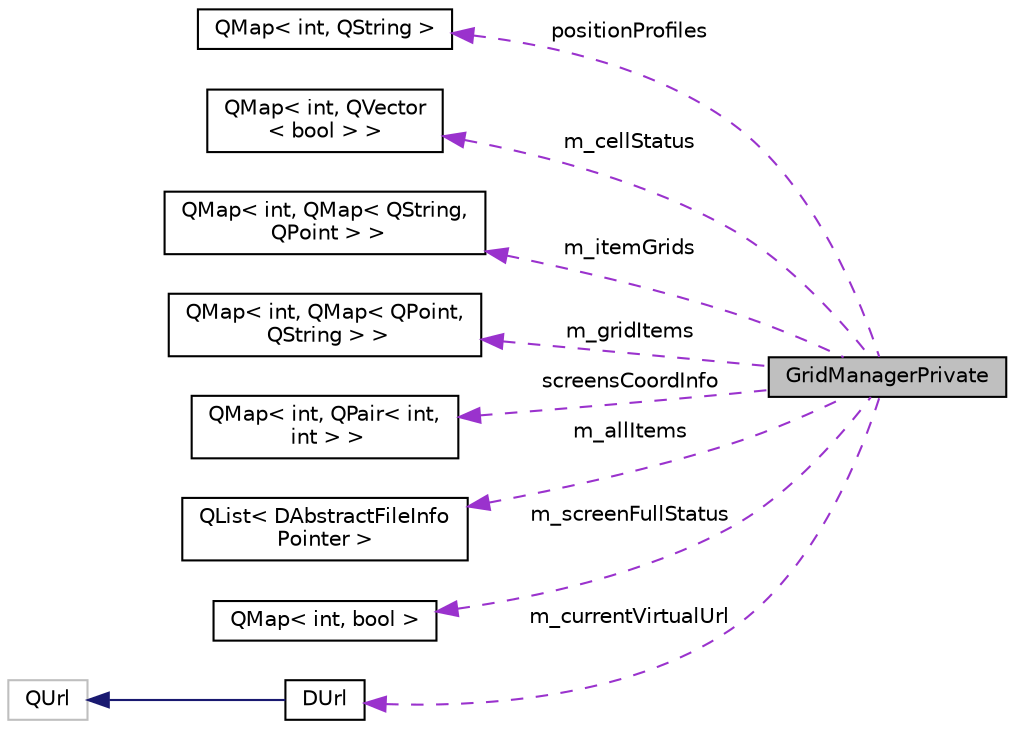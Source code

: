 digraph "GridManagerPrivate"
{
  edge [fontname="Helvetica",fontsize="10",labelfontname="Helvetica",labelfontsize="10"];
  node [fontname="Helvetica",fontsize="10",shape=record];
  rankdir="LR";
  Node1 [label="GridManagerPrivate",height=0.2,width=0.4,color="black", fillcolor="grey75", style="filled", fontcolor="black"];
  Node2 -> Node1 [dir="back",color="darkorchid3",fontsize="10",style="dashed",label=" positionProfiles" ,fontname="Helvetica"];
  Node2 [label="QMap\< int, QString \>",height=0.2,width=0.4,color="black", fillcolor="white", style="filled",URL="$class_q_map.html"];
  Node3 -> Node1 [dir="back",color="darkorchid3",fontsize="10",style="dashed",label=" m_cellStatus" ,fontname="Helvetica"];
  Node3 [label="QMap\< int, QVector\l\< bool \> \>",height=0.2,width=0.4,color="black", fillcolor="white", style="filled",URL="$class_q_map.html"];
  Node4 -> Node1 [dir="back",color="darkorchid3",fontsize="10",style="dashed",label=" m_itemGrids" ,fontname="Helvetica"];
  Node4 [label="QMap\< int, QMap\< QString,\l QPoint \> \>",height=0.2,width=0.4,color="black", fillcolor="white", style="filled",URL="$class_q_map.html"];
  Node5 -> Node1 [dir="back",color="darkorchid3",fontsize="10",style="dashed",label=" m_gridItems" ,fontname="Helvetica"];
  Node5 [label="QMap\< int, QMap\< QPoint,\l QString \> \>",height=0.2,width=0.4,color="black", fillcolor="white", style="filled",URL="$class_q_map.html"];
  Node6 -> Node1 [dir="back",color="darkorchid3",fontsize="10",style="dashed",label=" screensCoordInfo" ,fontname="Helvetica"];
  Node6 [label="QMap\< int, QPair\< int,\l int \> \>",height=0.2,width=0.4,color="black", fillcolor="white", style="filled",URL="$class_q_map.html"];
  Node7 -> Node1 [dir="back",color="darkorchid3",fontsize="10",style="dashed",label=" m_allItems" ,fontname="Helvetica"];
  Node7 [label="QList\< DAbstractFileInfo\lPointer \>",height=0.2,width=0.4,color="black", fillcolor="white", style="filled",URL="$class_q_list.html"];
  Node8 -> Node1 [dir="back",color="darkorchid3",fontsize="10",style="dashed",label=" m_screenFullStatus" ,fontname="Helvetica"];
  Node8 [label="QMap\< int, bool \>",height=0.2,width=0.4,color="black", fillcolor="white", style="filled",URL="$class_q_map.html"];
  Node9 -> Node1 [dir="back",color="darkorchid3",fontsize="10",style="dashed",label=" m_currentVirtualUrl" ,fontname="Helvetica"];
  Node9 [label="DUrl",height=0.2,width=0.4,color="black", fillcolor="white", style="filled",URL="$class_d_url.html"];
  Node10 -> Node9 [dir="back",color="midnightblue",fontsize="10",style="solid",fontname="Helvetica"];
  Node10 [label="QUrl",height=0.2,width=0.4,color="grey75", fillcolor="white", style="filled"];
}
